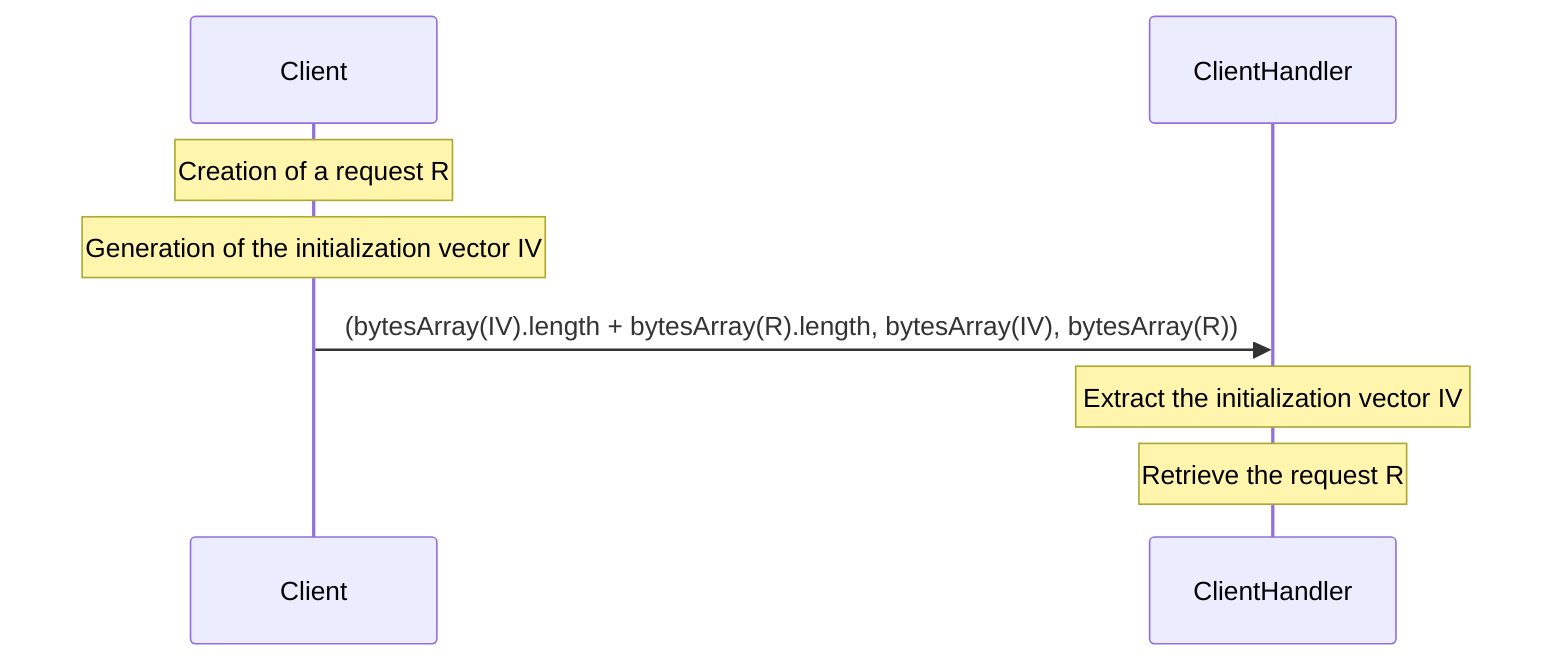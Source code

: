 sequenceDiagram
note over Client: Creation of a request R
note over Client: Generation of the initialization vector IV
participant Client
participant ClientHandler
Client->>ClientHandler: (bytesArray(IV).length + bytesArray(R).length, bytesArray(IV), bytesArray(R))
Note over ClientHandler: Extract the initialization vector IV
Note over ClientHandler: Retrieve the request R